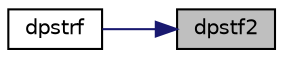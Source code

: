 digraph "dpstf2"
{
 // LATEX_PDF_SIZE
  edge [fontname="Helvetica",fontsize="10",labelfontname="Helvetica",labelfontsize="10"];
  node [fontname="Helvetica",fontsize="10",shape=record];
  rankdir="RL";
  Node1 [label="dpstf2",height=0.2,width=0.4,color="black", fillcolor="grey75", style="filled", fontcolor="black",tooltip="DPSTF2 computes the Cholesky factorization with complete pivoting of a real symmetric positive semide..."];
  Node1 -> Node2 [dir="back",color="midnightblue",fontsize="10",style="solid",fontname="Helvetica"];
  Node2 [label="dpstrf",height=0.2,width=0.4,color="black", fillcolor="white", style="filled",URL="$dpstrf_8f.html#a31cdc13a7f4ad687f4aefebff870e1cc",tooltip="DPSTRF computes the Cholesky factorization with complete pivoting of a real symmetric positive semide..."];
}
